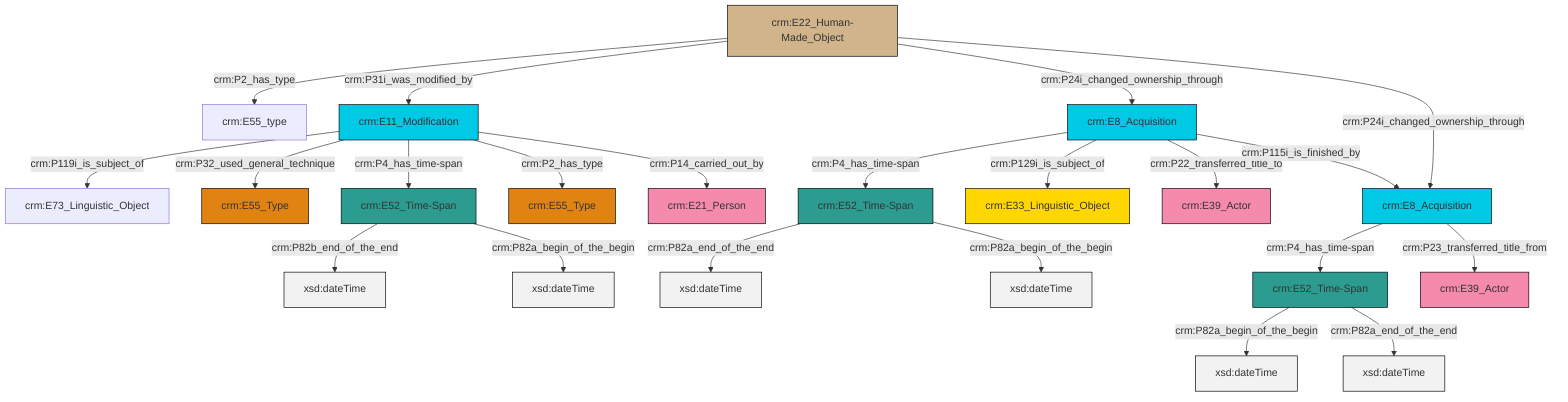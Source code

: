 graph TD
classDef Literal fill:#f2f2f2,stroke:#000000;
classDef CRM_Entity fill:#FFFFFF,stroke:#000000;
classDef Temporal_Entity fill:#00C9E6, stroke:#000000;
classDef Type fill:#E18312, stroke:#000000;
classDef Time-Span fill:#2C9C91, stroke:#000000;
classDef Appellation fill:#FFEB7F, stroke:#000000;
classDef Place fill:#008836, stroke:#000000;
classDef Persistent_Item fill:#B266B2, stroke:#000000;
classDef Conceptual_Object fill:#FFD700, stroke:#000000;
classDef Physical_Thing fill:#D2B48C, stroke:#000000;
classDef Actor fill:#f58aad, stroke:#000000;
classDef PC_Classes fill:#4ce600, stroke:#000000;
classDef Multi fill:#cccccc,stroke:#000000;

2["crm:E22_Human-Made_Object"]:::Physical_Thing -->|crm:P2_has_type| 3["crm:E55_type"]:::Default
0["crm:E11_Modification"]:::Temporal_Entity -->|crm:P119i_is_subject_of| 8["crm:E73_Linguistic_Object"]:::Default
9["crm:E52_Time-Span"]:::Time-Span -->|crm:P82a_end_of_the_end| 10[xsd:dateTime]:::Literal
11["crm:E8_Acquisition"]:::Temporal_Entity -->|crm:P4_has_time-span| 12["crm:E52_Time-Span"]:::Time-Span
13["crm:E8_Acquisition"]:::Temporal_Entity -->|crm:P4_has_time-span| 9["crm:E52_Time-Span"]:::Time-Span
15["crm:E52_Time-Span"]:::Time-Span -->|crm:P82b_end_of_the_end| 16[xsd:dateTime]:::Literal
13["crm:E8_Acquisition"]:::Temporal_Entity -->|crm:P129i_is_subject_of| 6["crm:E33_Linguistic_Object"]:::Conceptual_Object
0["crm:E11_Modification"]:::Temporal_Entity -->|crm:P32_used_general_technique| 17["crm:E55_Type"]:::Type
2["crm:E22_Human-Made_Object"]:::Physical_Thing -->|crm:P31i_was_modified_by| 0["crm:E11_Modification"]:::Temporal_Entity
12["crm:E52_Time-Span"]:::Time-Span -->|crm:P82a_begin_of_the_begin| 19[xsd:dateTime]:::Literal
2["crm:E22_Human-Made_Object"]:::Physical_Thing -->|crm:P24i_changed_ownership_through| 13["crm:E8_Acquisition"]:::Temporal_Entity
0["crm:E11_Modification"]:::Temporal_Entity -->|crm:P4_has_time-span| 15["crm:E52_Time-Span"]:::Time-Span
9["crm:E52_Time-Span"]:::Time-Span -->|crm:P82a_begin_of_the_begin| 24[xsd:dateTime]:::Literal
13["crm:E8_Acquisition"]:::Temporal_Entity -->|crm:P22_transferred_title_to| 25["crm:E39_Actor"]:::Actor
0["crm:E11_Modification"]:::Temporal_Entity -->|crm:P2_has_type| 26["crm:E55_Type"]:::Type
12["crm:E52_Time-Span"]:::Time-Span -->|crm:P82a_end_of_the_end| 32[xsd:dateTime]:::Literal
15["crm:E52_Time-Span"]:::Time-Span -->|crm:P82a_begin_of_the_begin| 34[xsd:dateTime]:::Literal
11["crm:E8_Acquisition"]:::Temporal_Entity -->|crm:P23_transferred_title_from| 20["crm:E39_Actor"]:::Actor
13["crm:E8_Acquisition"]:::Temporal_Entity -->|crm:P115i_is_finished_by| 11["crm:E8_Acquisition"]:::Temporal_Entity
2["crm:E22_Human-Made_Object"]:::Physical_Thing -->|crm:P24i_changed_ownership_through| 11["crm:E8_Acquisition"]:::Temporal_Entity
0["crm:E11_Modification"]:::Temporal_Entity -->|crm:P14_carried_out_by| 4["crm:E21_Person"]:::Actor